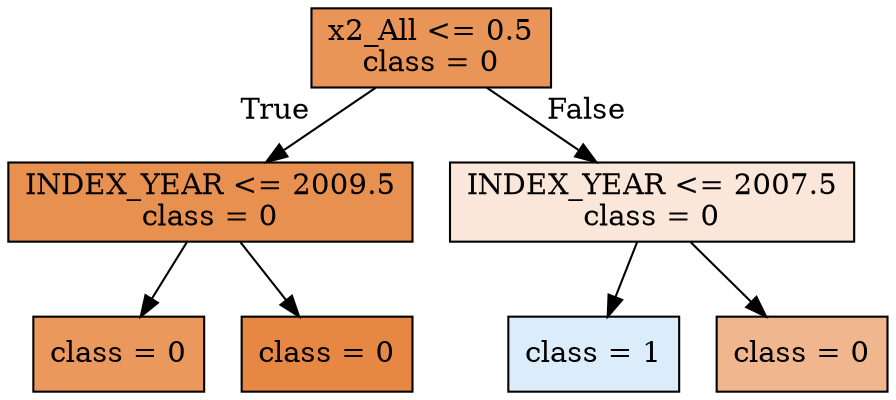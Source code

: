 digraph Tree {
node [color="black", shape=box, style="filled"];
0 [fillcolor="#e99558", label="x2_All <= 0.5\nclass = 0"];
1 [fillcolor="#e89050", label="INDEX_YEAR <= 2009.5\nclass = 0"];
0 -> 1  [headlabel="True", labelangle=45, labeldistance="2.5"];
2 [fillcolor="#ea985c", label="class = 0"];
1 -> 2;
3 [fillcolor="#e68743", label="class = 0"];
1 -> 3;
4 [fillcolor="#fae7d9", label="INDEX_YEAR <= 2007.5\nclass = 0"];
0 -> 4  [headlabel="False", labelangle="-45", labeldistance="2.5"];
5 [fillcolor="#dbedfa", label="class = 1"];
4 -> 5;
6 [fillcolor="#f0b78f", label="class = 0"];
4 -> 6;
}
